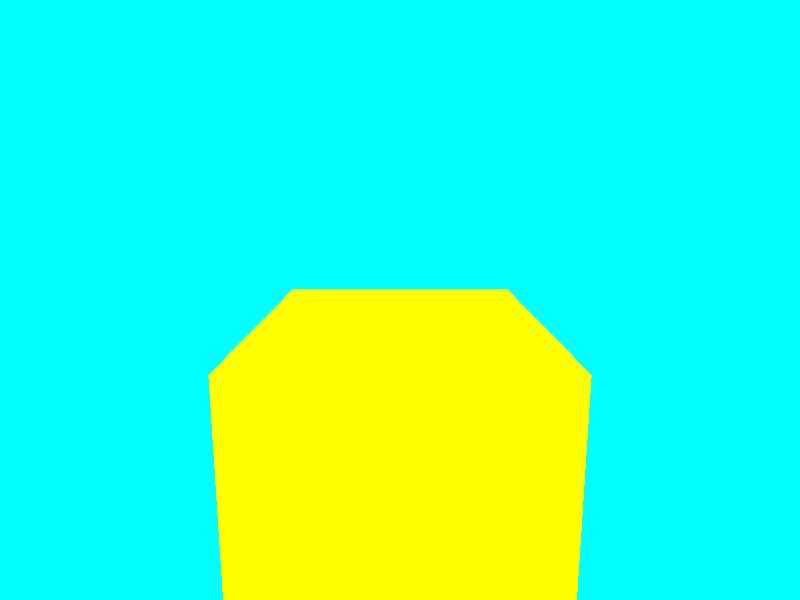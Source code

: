 #include "colors.inc"    

background { color Cyan }

camera {
  location <0, 2, -3>
  look_at <0, 1, 2>
}


box {
  <-1, -1, 0.0>, <1, 1, 2.5>
  texture {
    pigment { color Yellow }
  }
}


light_source { <2, 4, -3> color White}